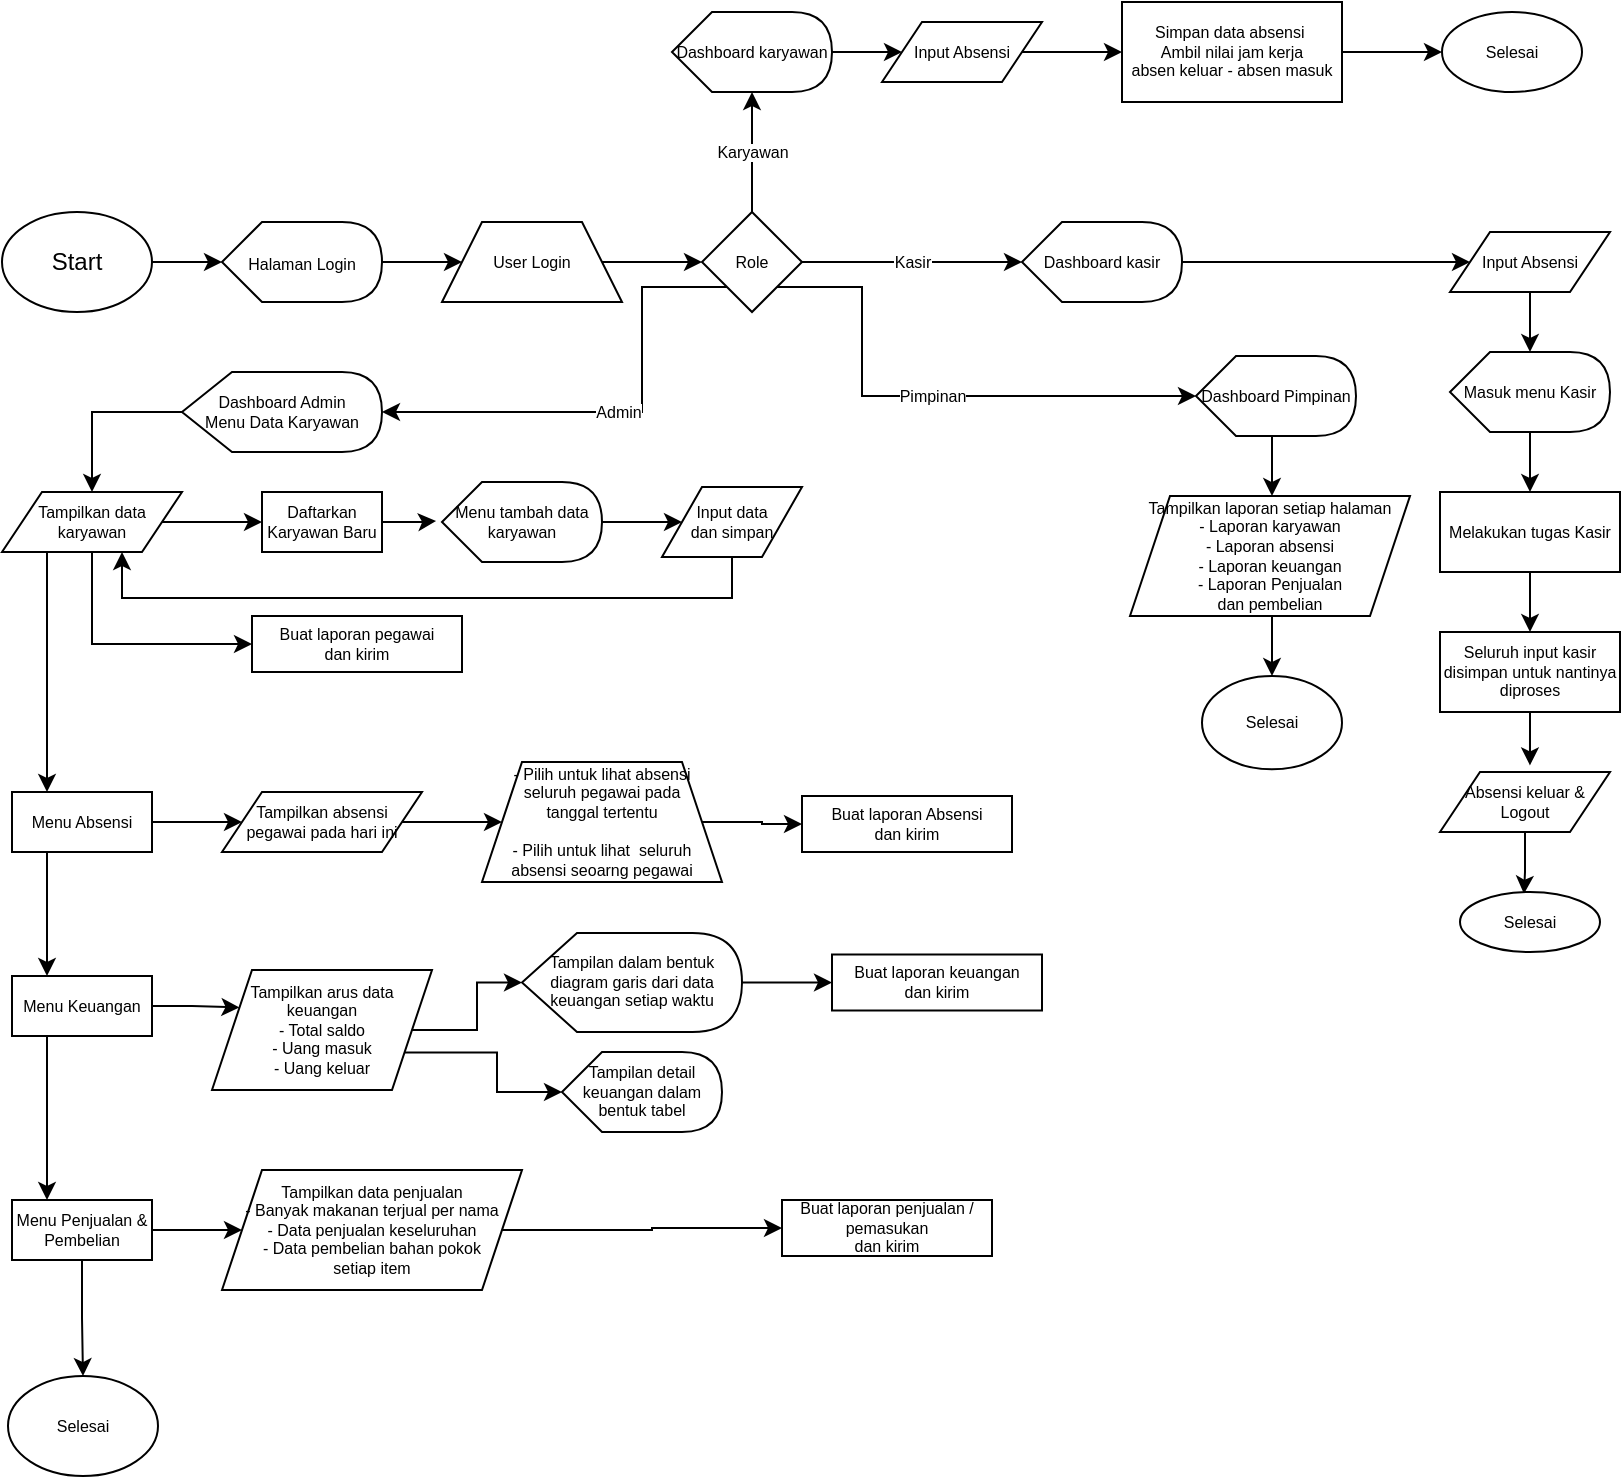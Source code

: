 <mxfile version="20.0.1" type="device"><diagram id="C5RBs43oDa-KdzZeNtuy" name="Page-1"><mxGraphModel dx="1021" dy="579" grid="1" gridSize="10" guides="1" tooltips="1" connect="1" arrows="1" fold="1" page="1" pageScale="1" pageWidth="827" pageHeight="1169" math="0" shadow="0"><root><mxCell id="WIyWlLk6GJQsqaUBKTNV-0"/><mxCell id="WIyWlLk6GJQsqaUBKTNV-1" parent="WIyWlLk6GJQsqaUBKTNV-0"/><mxCell id="lbNn16HKtSkFf-q2z4rH-2" value="" style="edgeStyle=orthogonalEdgeStyle;rounded=0;orthogonalLoop=1;jettySize=auto;html=1;fontSize=8;" edge="1" parent="WIyWlLk6GJQsqaUBKTNV-1" source="lbNn16HKtSkFf-q2z4rH-0" target="lbNn16HKtSkFf-q2z4rH-1"><mxGeometry relative="1" as="geometry"/></mxCell><mxCell id="lbNn16HKtSkFf-q2z4rH-0" value="Start" style="ellipse;whiteSpace=wrap;html=1;" vertex="1" parent="WIyWlLk6GJQsqaUBKTNV-1"><mxGeometry x="10" y="160" width="75" height="50" as="geometry"/></mxCell><mxCell id="lbNn16HKtSkFf-q2z4rH-4" style="edgeStyle=orthogonalEdgeStyle;rounded=0;orthogonalLoop=1;jettySize=auto;html=1;fontSize=8;" edge="1" parent="WIyWlLk6GJQsqaUBKTNV-1" source="lbNn16HKtSkFf-q2z4rH-1" target="lbNn16HKtSkFf-q2z4rH-3"><mxGeometry relative="1" as="geometry"/></mxCell><mxCell id="lbNn16HKtSkFf-q2z4rH-1" value="&lt;font style=&quot;font-size: 8px;&quot;&gt;Halaman Login&lt;/font&gt;" style="shape=display;whiteSpace=wrap;html=1;" vertex="1" parent="WIyWlLk6GJQsqaUBKTNV-1"><mxGeometry x="120" y="165" width="80" height="40" as="geometry"/></mxCell><mxCell id="lbNn16HKtSkFf-q2z4rH-6" style="edgeStyle=orthogonalEdgeStyle;rounded=0;orthogonalLoop=1;jettySize=auto;html=1;fontSize=8;" edge="1" parent="WIyWlLk6GJQsqaUBKTNV-1" source="lbNn16HKtSkFf-q2z4rH-3" target="lbNn16HKtSkFf-q2z4rH-5"><mxGeometry relative="1" as="geometry"/></mxCell><mxCell id="lbNn16HKtSkFf-q2z4rH-3" value="User Login" style="shape=trapezoid;perimeter=trapezoidPerimeter;whiteSpace=wrap;html=1;fixedSize=1;fontSize=8;direction=east;" vertex="1" parent="WIyWlLk6GJQsqaUBKTNV-1"><mxGeometry x="230" y="165" width="90" height="40" as="geometry"/></mxCell><mxCell id="lbNn16HKtSkFf-q2z4rH-9" value="Karyawan" style="edgeStyle=orthogonalEdgeStyle;rounded=0;orthogonalLoop=1;jettySize=auto;html=1;entryX=0;entryY=0;entryDx=40;entryDy=40;entryPerimeter=0;fontSize=8;" edge="1" parent="WIyWlLk6GJQsqaUBKTNV-1" source="lbNn16HKtSkFf-q2z4rH-5" target="lbNn16HKtSkFf-q2z4rH-8"><mxGeometry relative="1" as="geometry"/></mxCell><mxCell id="lbNn16HKtSkFf-q2z4rH-10" value="Kasir" style="edgeStyle=orthogonalEdgeStyle;rounded=0;orthogonalLoop=1;jettySize=auto;html=1;fontSize=8;" edge="1" parent="WIyWlLk6GJQsqaUBKTNV-1" source="lbNn16HKtSkFf-q2z4rH-5" target="lbNn16HKtSkFf-q2z4rH-7"><mxGeometry relative="1" as="geometry"/></mxCell><mxCell id="lbNn16HKtSkFf-q2z4rH-13" value="Admin" style="edgeStyle=orthogonalEdgeStyle;rounded=0;orthogonalLoop=1;jettySize=auto;html=1;exitX=0;exitY=1;exitDx=0;exitDy=0;entryX=1;entryY=0.5;entryDx=0;entryDy=0;entryPerimeter=0;fontSize=8;" edge="1" parent="WIyWlLk6GJQsqaUBKTNV-1" source="lbNn16HKtSkFf-q2z4rH-5" target="lbNn16HKtSkFf-q2z4rH-12"><mxGeometry relative="1" as="geometry"><Array as="points"><mxPoint x="330" y="198"/><mxPoint x="330" y="260"/></Array></mxGeometry></mxCell><mxCell id="lbNn16HKtSkFf-q2z4rH-88" value="Pimpinan" style="edgeStyle=orthogonalEdgeStyle;rounded=0;orthogonalLoop=1;jettySize=auto;html=1;exitX=1;exitY=1;exitDx=0;exitDy=0;entryX=0;entryY=0.5;entryDx=0;entryDy=0;entryPerimeter=0;fontSize=8;endFill=1;strokeColor=default;" edge="1" parent="WIyWlLk6GJQsqaUBKTNV-1"><mxGeometry relative="1" as="geometry"><mxPoint x="397.5" y="197.5" as="sourcePoint"/><mxPoint x="607" y="252" as="targetPoint"/><Array as="points"><mxPoint x="440" y="198"/><mxPoint x="440" y="252"/></Array></mxGeometry></mxCell><mxCell id="lbNn16HKtSkFf-q2z4rH-5" value="Role" style="rhombus;whiteSpace=wrap;html=1;fontSize=8;" vertex="1" parent="WIyWlLk6GJQsqaUBKTNV-1"><mxGeometry x="360" y="160" width="50" height="50" as="geometry"/></mxCell><mxCell id="lbNn16HKtSkFf-q2z4rH-43" style="edgeStyle=orthogonalEdgeStyle;rounded=0;orthogonalLoop=1;jettySize=auto;html=1;fontSize=8;endFill=1;strokeColor=default;" edge="1" parent="WIyWlLk6GJQsqaUBKTNV-1" source="lbNn16HKtSkFf-q2z4rH-7" target="lbNn16HKtSkFf-q2z4rH-42"><mxGeometry relative="1" as="geometry"/></mxCell><mxCell id="lbNn16HKtSkFf-q2z4rH-7" value="Dashboard kasir" style="shape=display;whiteSpace=wrap;html=1;fontSize=8;" vertex="1" parent="WIyWlLk6GJQsqaUBKTNV-1"><mxGeometry x="520" y="165" width="80" height="40" as="geometry"/></mxCell><mxCell id="lbNn16HKtSkFf-q2z4rH-15" style="edgeStyle=orthogonalEdgeStyle;rounded=0;orthogonalLoop=1;jettySize=auto;html=1;entryX=0;entryY=0.5;entryDx=0;entryDy=0;fontSize=8;" edge="1" parent="WIyWlLk6GJQsqaUBKTNV-1" source="lbNn16HKtSkFf-q2z4rH-8" target="lbNn16HKtSkFf-q2z4rH-14"><mxGeometry relative="1" as="geometry"/></mxCell><mxCell id="lbNn16HKtSkFf-q2z4rH-8" value="Dashboard karyawan" style="shape=display;whiteSpace=wrap;html=1;fontSize=8;" vertex="1" parent="WIyWlLk6GJQsqaUBKTNV-1"><mxGeometry x="345" y="60" width="80" height="40" as="geometry"/></mxCell><mxCell id="lbNn16HKtSkFf-q2z4rH-59" style="edgeStyle=orthogonalEdgeStyle;rounded=0;orthogonalLoop=1;jettySize=auto;html=1;entryX=0.5;entryY=0;entryDx=0;entryDy=0;fontSize=8;endFill=1;strokeColor=default;exitX=0;exitY=0.5;exitDx=0;exitDy=0;exitPerimeter=0;" edge="1" parent="WIyWlLk6GJQsqaUBKTNV-1" source="lbNn16HKtSkFf-q2z4rH-12" target="lbNn16HKtSkFf-q2z4rH-58"><mxGeometry relative="1" as="geometry"/></mxCell><mxCell id="lbNn16HKtSkFf-q2z4rH-12" value="Dashboard Admin&lt;br&gt;Menu Data Karyawan" style="shape=display;whiteSpace=wrap;html=1;fontSize=8;" vertex="1" parent="WIyWlLk6GJQsqaUBKTNV-1"><mxGeometry x="100" y="240" width="100" height="40" as="geometry"/></mxCell><mxCell id="lbNn16HKtSkFf-q2z4rH-17" style="edgeStyle=orthogonalEdgeStyle;rounded=0;orthogonalLoop=1;jettySize=auto;html=1;entryX=0;entryY=0.5;entryDx=0;entryDy=0;fontSize=8;" edge="1" parent="WIyWlLk6GJQsqaUBKTNV-1" source="lbNn16HKtSkFf-q2z4rH-14"><mxGeometry relative="1" as="geometry"><mxPoint x="570.0" y="80" as="targetPoint"/></mxGeometry></mxCell><mxCell id="lbNn16HKtSkFf-q2z4rH-14" value="Input Absensi" style="shape=parallelogram;perimeter=parallelogramPerimeter;whiteSpace=wrap;html=1;fixedSize=1;fontSize=8;" vertex="1" parent="WIyWlLk6GJQsqaUBKTNV-1"><mxGeometry x="450" y="65" width="80" height="30" as="geometry"/></mxCell><mxCell id="lbNn16HKtSkFf-q2z4rH-31" style="edgeStyle=orthogonalEdgeStyle;rounded=0;orthogonalLoop=1;jettySize=auto;html=1;fontSize=8;endFill=1;strokeColor=default;" edge="1" parent="WIyWlLk6GJQsqaUBKTNV-1" source="lbNn16HKtSkFf-q2z4rH-29" target="lbNn16HKtSkFf-q2z4rH-30"><mxGeometry relative="1" as="geometry"/></mxCell><mxCell id="lbNn16HKtSkFf-q2z4rH-29" value="Simpan data absensi&amp;nbsp;&lt;br&gt;Ambil nilai jam kerja&lt;br&gt;absen keluar - absen masuk" style="rounded=0;whiteSpace=wrap;html=1;labelBackgroundColor=none;fontSize=8;fillColor=default;" vertex="1" parent="WIyWlLk6GJQsqaUBKTNV-1"><mxGeometry x="570" y="55" width="110" height="50" as="geometry"/></mxCell><mxCell id="lbNn16HKtSkFf-q2z4rH-30" value="Selesai" style="ellipse;whiteSpace=wrap;html=1;labelBackgroundColor=none;fontSize=8;fillColor=default;" vertex="1" parent="WIyWlLk6GJQsqaUBKTNV-1"><mxGeometry x="730" y="60" width="70" height="40" as="geometry"/></mxCell><mxCell id="lbNn16HKtSkFf-q2z4rH-46" style="edgeStyle=orthogonalEdgeStyle;rounded=0;orthogonalLoop=1;jettySize=auto;html=1;entryX=0;entryY=0;entryDx=40;entryDy=0;entryPerimeter=0;fontSize=8;endFill=1;strokeColor=default;" edge="1" parent="WIyWlLk6GJQsqaUBKTNV-1" source="lbNn16HKtSkFf-q2z4rH-42" target="lbNn16HKtSkFf-q2z4rH-45"><mxGeometry relative="1" as="geometry"/></mxCell><mxCell id="lbNn16HKtSkFf-q2z4rH-42" value="Input Absensi" style="shape=parallelogram;perimeter=parallelogramPerimeter;whiteSpace=wrap;html=1;fixedSize=1;fontSize=8;" vertex="1" parent="WIyWlLk6GJQsqaUBKTNV-1"><mxGeometry x="734" y="170" width="80" height="30" as="geometry"/></mxCell><mxCell id="lbNn16HKtSkFf-q2z4rH-48" style="edgeStyle=orthogonalEdgeStyle;rounded=0;orthogonalLoop=1;jettySize=auto;html=1;entryX=0.5;entryY=0;entryDx=0;entryDy=0;fontSize=8;endFill=1;strokeColor=default;" edge="1" parent="WIyWlLk6GJQsqaUBKTNV-1" source="lbNn16HKtSkFf-q2z4rH-45" target="lbNn16HKtSkFf-q2z4rH-47"><mxGeometry relative="1" as="geometry"/></mxCell><mxCell id="lbNn16HKtSkFf-q2z4rH-45" value="Masuk menu Kasir" style="shape=display;whiteSpace=wrap;html=1;labelBackgroundColor=none;fontSize=8;fillColor=default;" vertex="1" parent="WIyWlLk6GJQsqaUBKTNV-1"><mxGeometry x="734" y="230" width="80" height="40" as="geometry"/></mxCell><mxCell id="lbNn16HKtSkFf-q2z4rH-51" style="edgeStyle=orthogonalEdgeStyle;rounded=0;orthogonalLoop=1;jettySize=auto;html=1;entryX=0.5;entryY=0;entryDx=0;entryDy=0;fontSize=8;endFill=1;strokeColor=default;" edge="1" parent="WIyWlLk6GJQsqaUBKTNV-1" source="lbNn16HKtSkFf-q2z4rH-47" target="lbNn16HKtSkFf-q2z4rH-50"><mxGeometry relative="1" as="geometry"/></mxCell><mxCell id="lbNn16HKtSkFf-q2z4rH-47" value="Melakukan tugas Kasir" style="rounded=0;whiteSpace=wrap;html=1;labelBackgroundColor=none;fontSize=8;fillColor=default;" vertex="1" parent="WIyWlLk6GJQsqaUBKTNV-1"><mxGeometry x="729" y="300" width="90" height="40" as="geometry"/></mxCell><mxCell id="lbNn16HKtSkFf-q2z4rH-54" style="edgeStyle=orthogonalEdgeStyle;rounded=0;orthogonalLoop=1;jettySize=auto;html=1;entryX=0.529;entryY=-0.11;entryDx=0;entryDy=0;entryPerimeter=0;fontSize=8;endFill=1;strokeColor=default;" edge="1" parent="WIyWlLk6GJQsqaUBKTNV-1" source="lbNn16HKtSkFf-q2z4rH-50" target="lbNn16HKtSkFf-q2z4rH-53"><mxGeometry relative="1" as="geometry"/></mxCell><mxCell id="lbNn16HKtSkFf-q2z4rH-50" value="Seluruh input kasir disimpan untuk nantinya diproses" style="rounded=0;whiteSpace=wrap;html=1;labelBackgroundColor=none;fontSize=8;fillColor=default;" vertex="1" parent="WIyWlLk6GJQsqaUBKTNV-1"><mxGeometry x="729" y="370" width="90" height="40" as="geometry"/></mxCell><mxCell id="lbNn16HKtSkFf-q2z4rH-56" style="edgeStyle=orthogonalEdgeStyle;rounded=0;orthogonalLoop=1;jettySize=auto;html=1;entryX=0.457;entryY=0.029;entryDx=0;entryDy=0;entryPerimeter=0;fontSize=8;endFill=1;strokeColor=default;" edge="1" parent="WIyWlLk6GJQsqaUBKTNV-1" source="lbNn16HKtSkFf-q2z4rH-53" target="lbNn16HKtSkFf-q2z4rH-55"><mxGeometry relative="1" as="geometry"/></mxCell><mxCell id="lbNn16HKtSkFf-q2z4rH-53" value="Absensi keluar &amp;amp; Logout" style="shape=parallelogram;perimeter=parallelogramPerimeter;whiteSpace=wrap;html=1;fixedSize=1;labelBackgroundColor=none;fontSize=8;fillColor=default;" vertex="1" parent="WIyWlLk6GJQsqaUBKTNV-1"><mxGeometry x="729" y="440" width="85" height="30" as="geometry"/></mxCell><mxCell id="lbNn16HKtSkFf-q2z4rH-55" value="Selesai" style="ellipse;whiteSpace=wrap;html=1;labelBackgroundColor=none;fontSize=8;fillColor=default;" vertex="1" parent="WIyWlLk6GJQsqaUBKTNV-1"><mxGeometry x="739" y="500" width="70" height="30" as="geometry"/></mxCell><mxCell id="lbNn16HKtSkFf-q2z4rH-61" style="edgeStyle=orthogonalEdgeStyle;rounded=0;orthogonalLoop=1;jettySize=auto;html=1;entryX=0;entryY=0.5;entryDx=0;entryDy=0;fontSize=8;endFill=1;strokeColor=default;" edge="1" parent="WIyWlLk6GJQsqaUBKTNV-1" source="lbNn16HKtSkFf-q2z4rH-58" target="lbNn16HKtSkFf-q2z4rH-60"><mxGeometry relative="1" as="geometry"/></mxCell><mxCell id="lbNn16HKtSkFf-q2z4rH-68" style="edgeStyle=orthogonalEdgeStyle;rounded=0;orthogonalLoop=1;jettySize=auto;html=1;exitX=0.25;exitY=1;exitDx=0;exitDy=0;entryX=0.25;entryY=0;entryDx=0;entryDy=0;fontSize=8;endFill=1;strokeColor=default;" edge="1" parent="WIyWlLk6GJQsqaUBKTNV-1" source="lbNn16HKtSkFf-q2z4rH-58" target="lbNn16HKtSkFf-q2z4rH-67"><mxGeometry relative="1" as="geometry"/></mxCell><mxCell id="lbNn16HKtSkFf-q2z4rH-97" style="edgeStyle=orthogonalEdgeStyle;rounded=0;orthogonalLoop=1;jettySize=auto;html=1;entryX=0;entryY=0.5;entryDx=0;entryDy=0;fontSize=8;endFill=1;strokeColor=default;exitX=0.5;exitY=1;exitDx=0;exitDy=0;" edge="1" parent="WIyWlLk6GJQsqaUBKTNV-1" source="lbNn16HKtSkFf-q2z4rH-58" target="lbNn16HKtSkFf-q2z4rH-95"><mxGeometry relative="1" as="geometry"/></mxCell><mxCell id="lbNn16HKtSkFf-q2z4rH-58" value="Tampilkan data karyawan" style="shape=parallelogram;perimeter=parallelogramPerimeter;whiteSpace=wrap;html=1;fixedSize=1;labelBackgroundColor=none;fontSize=8;fillColor=default;" vertex="1" parent="WIyWlLk6GJQsqaUBKTNV-1"><mxGeometry x="10" y="300" width="90" height="30" as="geometry"/></mxCell><mxCell id="lbNn16HKtSkFf-q2z4rH-63" style="edgeStyle=orthogonalEdgeStyle;rounded=0;orthogonalLoop=1;jettySize=auto;html=1;entryX=-0.037;entryY=0.489;entryDx=0;entryDy=0;entryPerimeter=0;fontSize=8;endFill=1;strokeColor=default;" edge="1" parent="WIyWlLk6GJQsqaUBKTNV-1" source="lbNn16HKtSkFf-q2z4rH-60" target="lbNn16HKtSkFf-q2z4rH-62"><mxGeometry relative="1" as="geometry"/></mxCell><mxCell id="lbNn16HKtSkFf-q2z4rH-60" value="Daftarkan Karyawan Baru" style="rounded=0;whiteSpace=wrap;html=1;labelBackgroundColor=none;fontSize=8;fillColor=default;" vertex="1" parent="WIyWlLk6GJQsqaUBKTNV-1"><mxGeometry x="140" y="300" width="60" height="30" as="geometry"/></mxCell><mxCell id="lbNn16HKtSkFf-q2z4rH-65" style="edgeStyle=orthogonalEdgeStyle;rounded=0;orthogonalLoop=1;jettySize=auto;html=1;fontSize=8;endFill=1;strokeColor=default;" edge="1" parent="WIyWlLk6GJQsqaUBKTNV-1" source="lbNn16HKtSkFf-q2z4rH-62" target="lbNn16HKtSkFf-q2z4rH-64"><mxGeometry relative="1" as="geometry"/></mxCell><mxCell id="lbNn16HKtSkFf-q2z4rH-62" value="Menu tambah data karyawan" style="shape=display;whiteSpace=wrap;html=1;labelBackgroundColor=none;fontSize=8;fillColor=default;" vertex="1" parent="WIyWlLk6GJQsqaUBKTNV-1"><mxGeometry x="230" y="295" width="80" height="40" as="geometry"/></mxCell><mxCell id="lbNn16HKtSkFf-q2z4rH-66" style="edgeStyle=orthogonalEdgeStyle;rounded=0;orthogonalLoop=1;jettySize=auto;html=1;fontSize=8;endFill=1;strokeColor=default;" edge="1" parent="WIyWlLk6GJQsqaUBKTNV-1" source="lbNn16HKtSkFf-q2z4rH-64"><mxGeometry relative="1" as="geometry"><mxPoint x="70" y="330" as="targetPoint"/><Array as="points"><mxPoint x="375" y="353"/><mxPoint x="70" y="353"/><mxPoint x="70" y="330"/></Array></mxGeometry></mxCell><mxCell id="lbNn16HKtSkFf-q2z4rH-64" value="Input data &lt;br&gt;dan simpan" style="shape=parallelogram;perimeter=parallelogramPerimeter;whiteSpace=wrap;html=1;fixedSize=1;labelBackgroundColor=none;fontSize=8;fillColor=default;" vertex="1" parent="WIyWlLk6GJQsqaUBKTNV-1"><mxGeometry x="340" y="297.5" width="70" height="35" as="geometry"/></mxCell><mxCell id="lbNn16HKtSkFf-q2z4rH-70" style="edgeStyle=orthogonalEdgeStyle;rounded=0;orthogonalLoop=1;jettySize=auto;html=1;entryX=0;entryY=0.5;entryDx=0;entryDy=0;fontSize=8;endFill=1;strokeColor=default;" edge="1" parent="WIyWlLk6GJQsqaUBKTNV-1" source="lbNn16HKtSkFf-q2z4rH-67" target="lbNn16HKtSkFf-q2z4rH-69"><mxGeometry relative="1" as="geometry"/></mxCell><mxCell id="lbNn16HKtSkFf-q2z4rH-75" style="edgeStyle=orthogonalEdgeStyle;rounded=0;orthogonalLoop=1;jettySize=auto;html=1;exitX=0.25;exitY=1;exitDx=0;exitDy=0;entryX=0.25;entryY=0;entryDx=0;entryDy=0;fontSize=8;endFill=1;strokeColor=default;" edge="1" parent="WIyWlLk6GJQsqaUBKTNV-1" source="lbNn16HKtSkFf-q2z4rH-67" target="lbNn16HKtSkFf-q2z4rH-74"><mxGeometry relative="1" as="geometry"/></mxCell><mxCell id="lbNn16HKtSkFf-q2z4rH-67" value="Menu Absensi" style="rounded=0;whiteSpace=wrap;html=1;labelBackgroundColor=none;fontSize=8;fillColor=default;" vertex="1" parent="WIyWlLk6GJQsqaUBKTNV-1"><mxGeometry x="15" y="450" width="70" height="30" as="geometry"/></mxCell><mxCell id="lbNn16HKtSkFf-q2z4rH-72" style="edgeStyle=orthogonalEdgeStyle;rounded=0;orthogonalLoop=1;jettySize=auto;html=1;fontSize=8;endFill=1;strokeColor=default;" edge="1" parent="WIyWlLk6GJQsqaUBKTNV-1" source="lbNn16HKtSkFf-q2z4rH-69" target="lbNn16HKtSkFf-q2z4rH-71"><mxGeometry relative="1" as="geometry"/></mxCell><mxCell id="lbNn16HKtSkFf-q2z4rH-69" value="Tampilkan absensi&lt;br&gt;pegawai pada hari ini" style="shape=parallelogram;perimeter=parallelogramPerimeter;whiteSpace=wrap;html=1;fixedSize=1;labelBackgroundColor=none;fontSize=8;fillColor=default;" vertex="1" parent="WIyWlLk6GJQsqaUBKTNV-1"><mxGeometry x="120" y="450" width="100" height="30" as="geometry"/></mxCell><mxCell id="lbNn16HKtSkFf-q2z4rH-100" style="edgeStyle=orthogonalEdgeStyle;rounded=0;orthogonalLoop=1;jettySize=auto;html=1;entryX=0;entryY=0.5;entryDx=0;entryDy=0;fontSize=8;endFill=1;strokeColor=default;" edge="1" parent="WIyWlLk6GJQsqaUBKTNV-1" source="lbNn16HKtSkFf-q2z4rH-71" target="lbNn16HKtSkFf-q2z4rH-99"><mxGeometry relative="1" as="geometry"/></mxCell><mxCell id="lbNn16HKtSkFf-q2z4rH-71" value="- Pilih untuk lihat absensi &lt;br&gt;seluruh pegawai pada &lt;br&gt;tanggal tertentu&lt;br&gt;&lt;br&gt;- Pilih untuk lihat&amp;nbsp; seluruh absensi seoarng pegawai" style="shape=trapezoid;perimeter=trapezoidPerimeter;whiteSpace=wrap;html=1;fixedSize=1;labelBackgroundColor=none;fontSize=8;fillColor=default;" vertex="1" parent="WIyWlLk6GJQsqaUBKTNV-1"><mxGeometry x="250" y="435" width="120" height="60" as="geometry"/></mxCell><mxCell id="lbNn16HKtSkFf-q2z4rH-77" style="edgeStyle=orthogonalEdgeStyle;rounded=0;orthogonalLoop=1;jettySize=auto;html=1;entryX=0;entryY=0.25;entryDx=0;entryDy=0;fontSize=8;endFill=1;strokeColor=default;" edge="1" parent="WIyWlLk6GJQsqaUBKTNV-1" source="lbNn16HKtSkFf-q2z4rH-74" target="lbNn16HKtSkFf-q2z4rH-76"><mxGeometry relative="1" as="geometry"/></mxCell><mxCell id="lbNn16HKtSkFf-q2z4rH-84" style="edgeStyle=orthogonalEdgeStyle;rounded=0;orthogonalLoop=1;jettySize=auto;html=1;exitX=0.25;exitY=1;exitDx=0;exitDy=0;entryX=0.25;entryY=0;entryDx=0;entryDy=0;fontSize=8;endFill=1;strokeColor=default;" edge="1" parent="WIyWlLk6GJQsqaUBKTNV-1" source="lbNn16HKtSkFf-q2z4rH-74" target="lbNn16HKtSkFf-q2z4rH-83"><mxGeometry relative="1" as="geometry"/></mxCell><mxCell id="lbNn16HKtSkFf-q2z4rH-74" value="Menu Keuangan" style="rounded=0;whiteSpace=wrap;html=1;labelBackgroundColor=none;fontSize=8;fillColor=default;" vertex="1" parent="WIyWlLk6GJQsqaUBKTNV-1"><mxGeometry x="15" y="542" width="70" height="30" as="geometry"/></mxCell><mxCell id="lbNn16HKtSkFf-q2z4rH-80" style="edgeStyle=orthogonalEdgeStyle;rounded=0;orthogonalLoop=1;jettySize=auto;html=1;entryX=0;entryY=0.5;entryDx=0;entryDy=0;entryPerimeter=0;fontSize=8;endFill=1;strokeColor=default;" edge="1" parent="WIyWlLk6GJQsqaUBKTNV-1" source="lbNn16HKtSkFf-q2z4rH-76" target="lbNn16HKtSkFf-q2z4rH-78"><mxGeometry relative="1" as="geometry"/></mxCell><mxCell id="lbNn16HKtSkFf-q2z4rH-82" style="edgeStyle=orthogonalEdgeStyle;rounded=0;orthogonalLoop=1;jettySize=auto;html=1;exitX=1;exitY=0.75;exitDx=0;exitDy=0;entryX=0;entryY=0.5;entryDx=0;entryDy=0;entryPerimeter=0;fontSize=8;endFill=1;strokeColor=default;" edge="1" parent="WIyWlLk6GJQsqaUBKTNV-1" source="lbNn16HKtSkFf-q2z4rH-76" target="lbNn16HKtSkFf-q2z4rH-81"><mxGeometry relative="1" as="geometry"/></mxCell><mxCell id="lbNn16HKtSkFf-q2z4rH-76" value="Tampilkan arus data &lt;br&gt;keuangan&lt;br&gt;- Total saldo&lt;br&gt;- Uang masuk&lt;br&gt;- Uang keluar" style="shape=parallelogram;perimeter=parallelogramPerimeter;whiteSpace=wrap;html=1;fixedSize=1;labelBackgroundColor=none;fontSize=8;fillColor=default;" vertex="1" parent="WIyWlLk6GJQsqaUBKTNV-1"><mxGeometry x="115" y="539" width="110" height="60" as="geometry"/></mxCell><mxCell id="lbNn16HKtSkFf-q2z4rH-102" style="edgeStyle=orthogonalEdgeStyle;rounded=0;orthogonalLoop=1;jettySize=auto;html=1;entryX=0;entryY=0.5;entryDx=0;entryDy=0;fontSize=8;endFill=1;strokeColor=default;" edge="1" parent="WIyWlLk6GJQsqaUBKTNV-1" source="lbNn16HKtSkFf-q2z4rH-78" target="lbNn16HKtSkFf-q2z4rH-101"><mxGeometry relative="1" as="geometry"/></mxCell><mxCell id="lbNn16HKtSkFf-q2z4rH-78" value="Tampilan dalam bentuk diagram garis dari data keuangan setiap waktu" style="shape=display;whiteSpace=wrap;html=1;labelBackgroundColor=none;fontSize=8;fillColor=default;" vertex="1" parent="WIyWlLk6GJQsqaUBKTNV-1"><mxGeometry x="270" y="520.5" width="110" height="49.5" as="geometry"/></mxCell><mxCell id="lbNn16HKtSkFf-q2z4rH-81" value="Tampilan detail keuangan dalam bentuk tabel" style="shape=display;whiteSpace=wrap;html=1;labelBackgroundColor=none;fontSize=8;fillColor=default;" vertex="1" parent="WIyWlLk6GJQsqaUBKTNV-1"><mxGeometry x="290" y="580" width="80" height="40" as="geometry"/></mxCell><mxCell id="lbNn16HKtSkFf-q2z4rH-86" style="edgeStyle=orthogonalEdgeStyle;rounded=0;orthogonalLoop=1;jettySize=auto;html=1;entryX=0;entryY=0.5;entryDx=0;entryDy=0;fontSize=8;endFill=1;strokeColor=default;" edge="1" parent="WIyWlLk6GJQsqaUBKTNV-1" source="lbNn16HKtSkFf-q2z4rH-83" target="lbNn16HKtSkFf-q2z4rH-85"><mxGeometry relative="1" as="geometry"/></mxCell><mxCell id="lbNn16HKtSkFf-q2z4rH-94" style="edgeStyle=orthogonalEdgeStyle;rounded=0;orthogonalLoop=1;jettySize=auto;html=1;exitX=0.5;exitY=1;exitDx=0;exitDy=0;fontSize=8;endFill=1;strokeColor=default;" edge="1" parent="WIyWlLk6GJQsqaUBKTNV-1" source="lbNn16HKtSkFf-q2z4rH-83" target="lbNn16HKtSkFf-q2z4rH-93"><mxGeometry relative="1" as="geometry"/></mxCell><mxCell id="lbNn16HKtSkFf-q2z4rH-83" value="Menu Penjualan &amp;amp; Pembelian" style="rounded=0;whiteSpace=wrap;html=1;labelBackgroundColor=none;fontSize=8;fillColor=default;" vertex="1" parent="WIyWlLk6GJQsqaUBKTNV-1"><mxGeometry x="15" y="654" width="70" height="30" as="geometry"/></mxCell><mxCell id="lbNn16HKtSkFf-q2z4rH-104" style="edgeStyle=orthogonalEdgeStyle;rounded=0;orthogonalLoop=1;jettySize=auto;html=1;entryX=0;entryY=0.5;entryDx=0;entryDy=0;fontSize=8;endFill=1;strokeColor=default;" edge="1" parent="WIyWlLk6GJQsqaUBKTNV-1" source="lbNn16HKtSkFf-q2z4rH-85" target="lbNn16HKtSkFf-q2z4rH-103"><mxGeometry relative="1" as="geometry"/></mxCell><mxCell id="lbNn16HKtSkFf-q2z4rH-85" value="Tampilkan data penjualan&lt;br&gt;- Banyak makanan terjual per nama&lt;br&gt;- Data penjualan keseluruhan&lt;br&gt;- Data pembelian bahan pokok&lt;br&gt;setiap item" style="shape=parallelogram;perimeter=parallelogramPerimeter;whiteSpace=wrap;html=1;fixedSize=1;labelBackgroundColor=none;fontSize=8;fillColor=default;" vertex="1" parent="WIyWlLk6GJQsqaUBKTNV-1"><mxGeometry x="120" y="639" width="150" height="60" as="geometry"/></mxCell><mxCell id="lbNn16HKtSkFf-q2z4rH-90" style="edgeStyle=orthogonalEdgeStyle;rounded=0;orthogonalLoop=1;jettySize=auto;html=1;entryX=0.5;entryY=0;entryDx=0;entryDy=0;fontSize=8;endFill=1;strokeColor=default;" edge="1" parent="WIyWlLk6GJQsqaUBKTNV-1" source="lbNn16HKtSkFf-q2z4rH-87"><mxGeometry relative="1" as="geometry"><mxPoint x="645" y="302" as="targetPoint"/><Array as="points"><mxPoint x="645" y="280"/><mxPoint x="645" y="280"/></Array></mxGeometry></mxCell><mxCell id="lbNn16HKtSkFf-q2z4rH-87" value="Dashboard Pimpinan" style="shape=display;whiteSpace=wrap;html=1;labelBackgroundColor=none;fontSize=8;fillColor=default;" vertex="1" parent="WIyWlLk6GJQsqaUBKTNV-1"><mxGeometry x="607" y="232" width="80" height="40" as="geometry"/></mxCell><mxCell id="lbNn16HKtSkFf-q2z4rH-92" style="edgeStyle=orthogonalEdgeStyle;rounded=0;orthogonalLoop=1;jettySize=auto;html=1;entryX=0.5;entryY=0;entryDx=0;entryDy=0;fontSize=8;endFill=1;strokeColor=default;" edge="1" parent="WIyWlLk6GJQsqaUBKTNV-1" target="lbNn16HKtSkFf-q2z4rH-91"><mxGeometry relative="1" as="geometry"><mxPoint x="645" y="362" as="sourcePoint"/></mxGeometry></mxCell><mxCell id="lbNn16HKtSkFf-q2z4rH-89" value="Tampilkan laporan setiap halaman&lt;br&gt;- Laporan karyawan&lt;br&gt;- Laporan absensi&lt;br&gt;- Laporan keuangan&lt;br&gt;- Laporan Penjualan &lt;br&gt;dan pembelian" style="shape=parallelogram;perimeter=parallelogramPerimeter;whiteSpace=wrap;html=1;fixedSize=1;labelBackgroundColor=none;fontSize=8;fillColor=default;" vertex="1" parent="WIyWlLk6GJQsqaUBKTNV-1"><mxGeometry x="574" y="302" width="140" height="60" as="geometry"/></mxCell><mxCell id="lbNn16HKtSkFf-q2z4rH-91" value="Selesai" style="ellipse;whiteSpace=wrap;html=1;labelBackgroundColor=none;fontSize=8;fillColor=default;" vertex="1" parent="WIyWlLk6GJQsqaUBKTNV-1"><mxGeometry x="610" y="392" width="70" height="46.67" as="geometry"/></mxCell><mxCell id="lbNn16HKtSkFf-q2z4rH-93" value="Selesai" style="ellipse;whiteSpace=wrap;html=1;labelBackgroundColor=none;fontSize=8;fillColor=default;" vertex="1" parent="WIyWlLk6GJQsqaUBKTNV-1"><mxGeometry x="13" y="742" width="75" height="50" as="geometry"/></mxCell><mxCell id="lbNn16HKtSkFf-q2z4rH-95" value="Buat laporan pegawai&lt;br&gt;dan kirim" style="rounded=0;whiteSpace=wrap;html=1;labelBackgroundColor=none;fontSize=8;fillColor=default;" vertex="1" parent="WIyWlLk6GJQsqaUBKTNV-1"><mxGeometry x="135" y="362" width="105" height="28" as="geometry"/></mxCell><mxCell id="lbNn16HKtSkFf-q2z4rH-99" value="Buat laporan Absensi&lt;br&gt;dan kirim" style="rounded=0;whiteSpace=wrap;html=1;labelBackgroundColor=none;fontSize=8;fillColor=default;" vertex="1" parent="WIyWlLk6GJQsqaUBKTNV-1"><mxGeometry x="410" y="452" width="105" height="28" as="geometry"/></mxCell><mxCell id="lbNn16HKtSkFf-q2z4rH-101" value="Buat laporan keuangan&lt;br&gt;dan kirim" style="rounded=0;whiteSpace=wrap;html=1;labelBackgroundColor=none;fontSize=8;fillColor=default;" vertex="1" parent="WIyWlLk6GJQsqaUBKTNV-1"><mxGeometry x="425" y="531.25" width="105" height="28" as="geometry"/></mxCell><mxCell id="lbNn16HKtSkFf-q2z4rH-103" value="Buat laporan penjualan / pemasukan&lt;br&gt;dan kirim" style="rounded=0;whiteSpace=wrap;html=1;labelBackgroundColor=none;fontSize=8;fillColor=default;" vertex="1" parent="WIyWlLk6GJQsqaUBKTNV-1"><mxGeometry x="400" y="654" width="105" height="28" as="geometry"/></mxCell></root></mxGraphModel></diagram></mxfile>